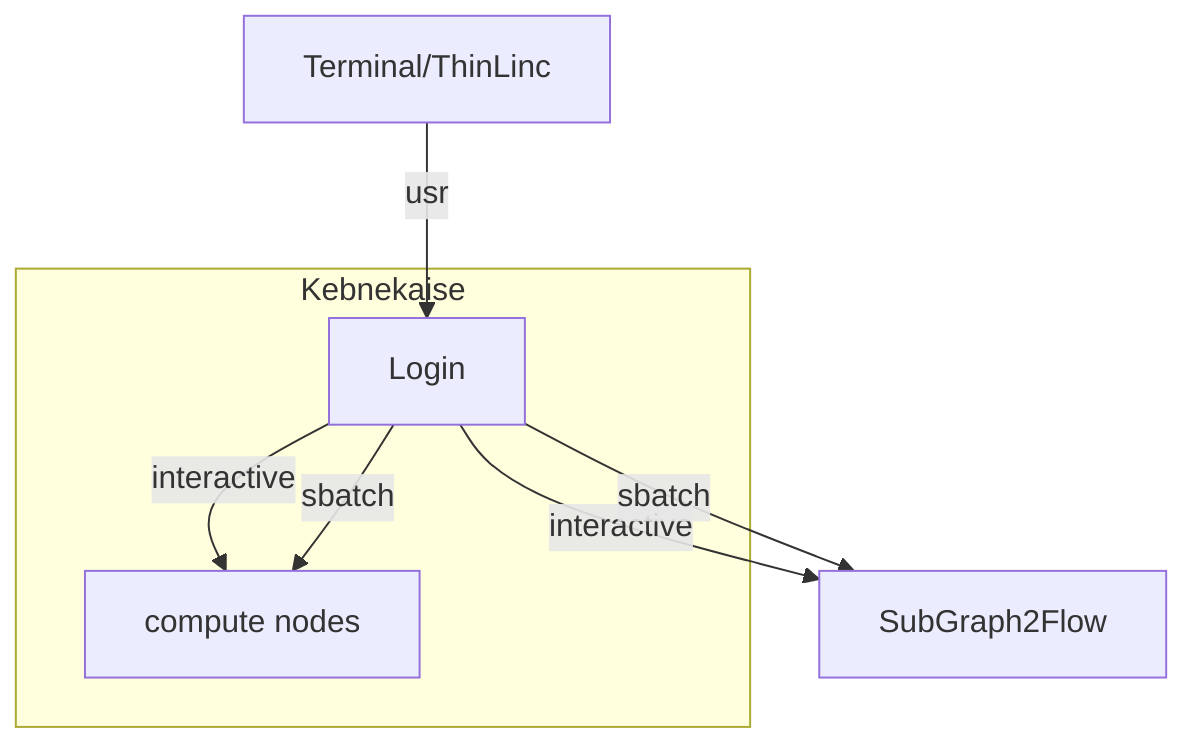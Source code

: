 graph TB

  Node1 -- interactive --> SubGraph2Flow
  Node1 -- sbatch --> SubGraph2Flow

        Terminal/ThinLinc -- usr --> Node1
        

        subgraph "Kebnekaise"
        Node1[Login] -- interactive --> Node2[compute nodes]
        Node1 -- sbatch --> Node2
        end